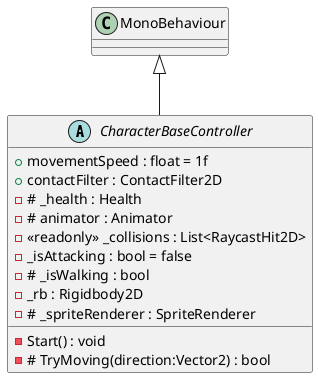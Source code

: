 @startuml
abstract class CharacterBaseController {
    + movementSpeed : float = 1f
    + contactFilter : ContactFilter2D
    - # _health : Health
    - # animator : Animator
    - <<readonly>> _collisions : List<RaycastHit2D>
    - _isAttacking : bool = false
    - # _isWalking : bool
    - _rb : Rigidbody2D
    - # _spriteRenderer : SpriteRenderer
    - Start() : void
    - # TryMoving(direction:Vector2) : bool
}
MonoBehaviour <|-- CharacterBaseController
@enduml
